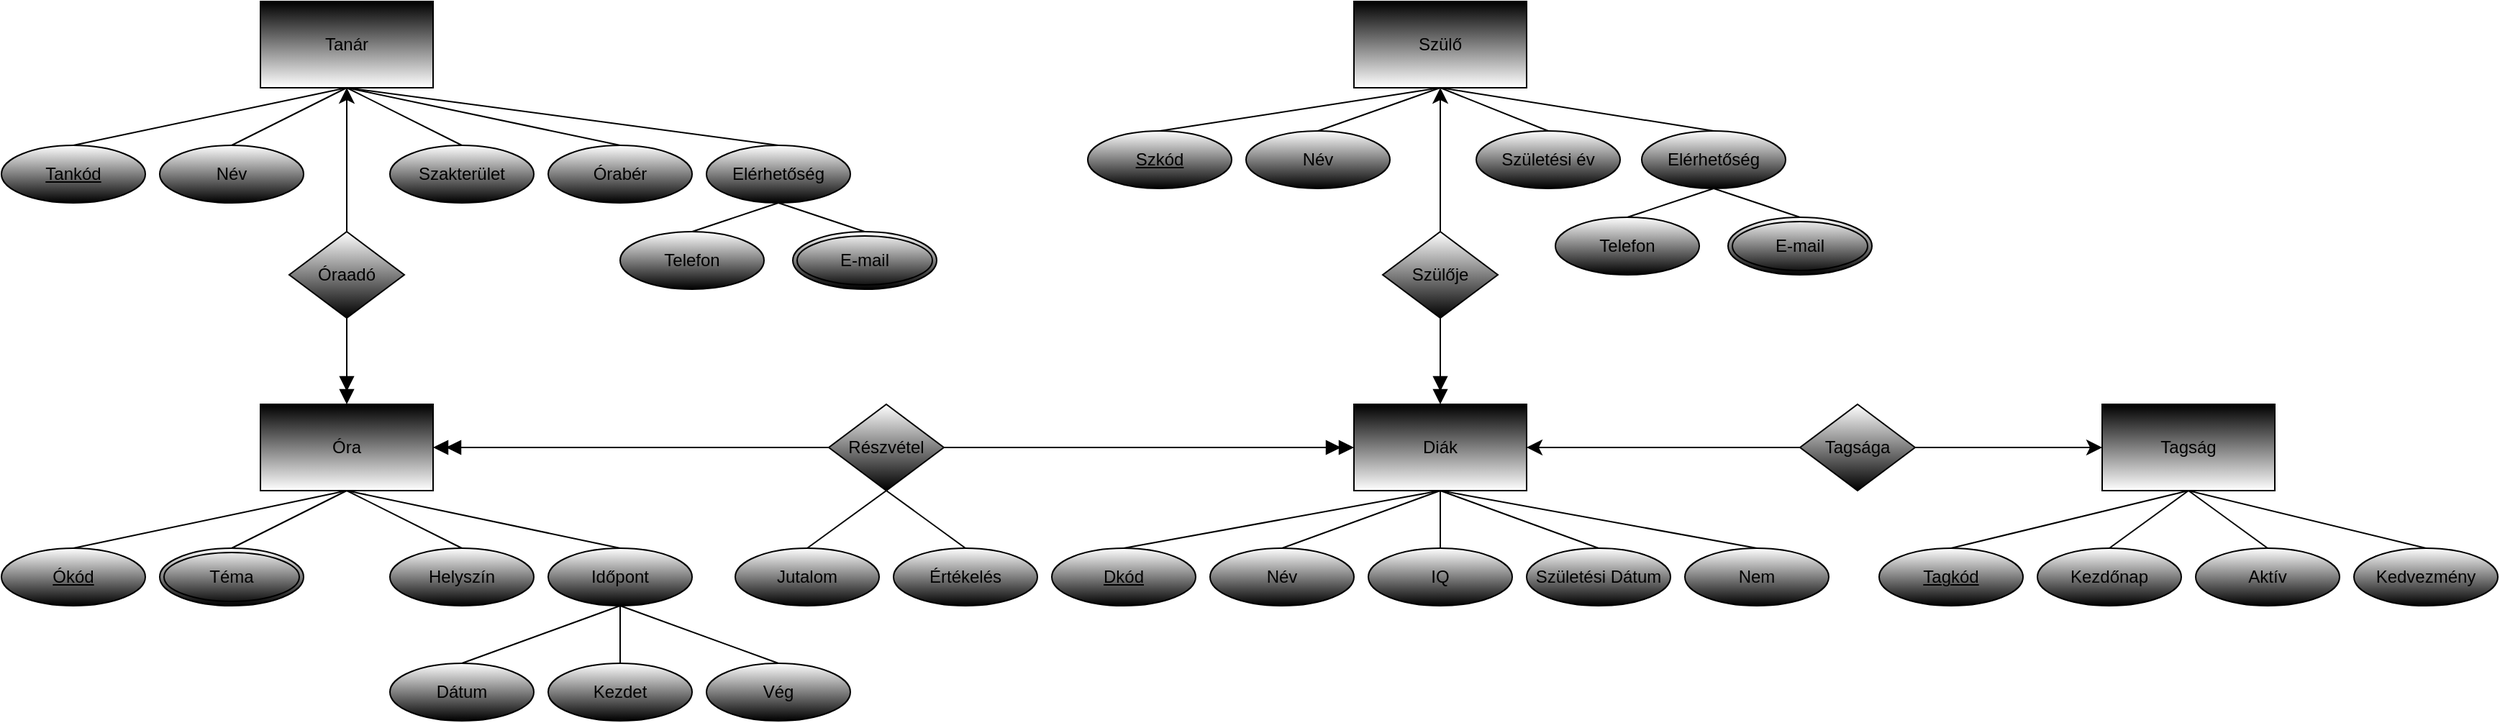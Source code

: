 <mxfile version="24.8.0">
  <diagram name="1 oldal" id="KarcYdm5aWzw--BgmmYA">
    <mxGraphModel dx="1809" dy="997" grid="0" gridSize="10" guides="1" tooltips="1" connect="1" arrows="1" fold="1" page="0" pageScale="1" pageWidth="827" pageHeight="1169" background="#FFFFFF" math="0" shadow="0">
      <root>
        <mxCell id="0" />
        <mxCell id="1" parent="0" />
        <mxCell id="InFlSMVw2ii-MFIWsmZe-2" value="Tanár" style="rounded=0;whiteSpace=wrap;html=1;gradientColor=default;fillColor=default;fillStyle=solid;gradientDirection=north;" parent="1" vertex="1">
          <mxGeometry x="-240" y="-60" width="120" height="60" as="geometry" />
        </mxCell>
        <mxCell id="InFlSMVw2ii-MFIWsmZe-4" value="Óraadó" style="rhombus;whiteSpace=wrap;html=1;gradientColor=default;" parent="1" vertex="1">
          <mxGeometry x="-220" y="100" width="80" height="60" as="geometry" />
        </mxCell>
        <mxCell id="InFlSMVw2ii-MFIWsmZe-5" value="Óra" style="rounded=0;whiteSpace=wrap;html=1;gradientColor=default;fillColor=default;fillStyle=solid;gradientDirection=north;" parent="1" vertex="1">
          <mxGeometry x="-240" y="220" width="120" height="60" as="geometry" />
        </mxCell>
        <mxCell id="InFlSMVw2ii-MFIWsmZe-7" value="" style="endArrow=doubleBlock;html=1;rounded=0;fontSize=12;startSize=8;endSize=8;curved=1;entryX=0.5;entryY=0;entryDx=0;entryDy=0;exitX=0.5;exitY=1;exitDx=0;exitDy=0;endFill=1;" parent="1" source="InFlSMVw2ii-MFIWsmZe-4" target="InFlSMVw2ii-MFIWsmZe-5" edge="1">
          <mxGeometry width="50" height="50" relative="1" as="geometry">
            <mxPoint x="-240" y="130" as="sourcePoint" />
            <mxPoint x="-190" y="80" as="targetPoint" />
          </mxGeometry>
        </mxCell>
        <mxCell id="InFlSMVw2ii-MFIWsmZe-8" value="" style="endArrow=classic;html=1;rounded=0;fontSize=12;startSize=8;endSize=8;curved=1;entryX=0.5;entryY=1;entryDx=0;entryDy=0;exitX=0.5;exitY=0;exitDx=0;exitDy=0;" parent="1" source="InFlSMVw2ii-MFIWsmZe-4" target="InFlSMVw2ii-MFIWsmZe-2" edge="1">
          <mxGeometry width="50" height="50" relative="1" as="geometry">
            <mxPoint x="-240" y="130" as="sourcePoint" />
            <mxPoint x="-190" y="80" as="targetPoint" />
          </mxGeometry>
        </mxCell>
        <mxCell id="InFlSMVw2ii-MFIWsmZe-9" value="Név" style="ellipse;whiteSpace=wrap;html=1;align=center;gradientColor=default;" parent="1" vertex="1">
          <mxGeometry x="-310" y="40" width="100" height="40" as="geometry" />
        </mxCell>
        <mxCell id="InFlSMVw2ii-MFIWsmZe-10" value="Tankód" style="ellipse;whiteSpace=wrap;html=1;align=center;fontStyle=4;gradientColor=default;" parent="1" vertex="1">
          <mxGeometry x="-420" y="40" width="100" height="40" as="geometry" />
        </mxCell>
        <mxCell id="InFlSMVw2ii-MFIWsmZe-11" value="Szakterület" style="ellipse;whiteSpace=wrap;html=1;align=center;gradientColor=default;" parent="1" vertex="1">
          <mxGeometry x="-150" y="40" width="100" height="40" as="geometry" />
        </mxCell>
        <mxCell id="InFlSMVw2ii-MFIWsmZe-12" value="Órabér" style="ellipse;whiteSpace=wrap;html=1;align=center;gradientColor=default;" parent="1" vertex="1">
          <mxGeometry x="-40" y="40" width="100" height="40" as="geometry" />
        </mxCell>
        <mxCell id="InFlSMVw2ii-MFIWsmZe-13" value="Elérhetőség" style="ellipse;whiteSpace=wrap;html=1;align=center;gradientColor=default;" parent="1" vertex="1">
          <mxGeometry x="70" y="40" width="100" height="40" as="geometry" />
        </mxCell>
        <mxCell id="InFlSMVw2ii-MFIWsmZe-15" value="E-mail" style="ellipse;shape=doubleEllipse;margin=3;whiteSpace=wrap;html=1;align=center;gradientColor=default;" parent="1" vertex="1">
          <mxGeometry x="130" y="100" width="100" height="40" as="geometry" />
        </mxCell>
        <mxCell id="InFlSMVw2ii-MFIWsmZe-16" value="Telefon" style="ellipse;whiteSpace=wrap;html=1;align=center;gradientColor=default;" parent="1" vertex="1">
          <mxGeometry x="10" y="100" width="100" height="40" as="geometry" />
        </mxCell>
        <mxCell id="InFlSMVw2ii-MFIWsmZe-17" value="" style="endArrow=none;html=1;rounded=0;fontSize=12;startSize=8;endSize=8;curved=1;entryX=0.5;entryY=1;entryDx=0;entryDy=0;exitX=0.5;exitY=0;exitDx=0;exitDy=0;" parent="1" source="InFlSMVw2ii-MFIWsmZe-9" target="InFlSMVw2ii-MFIWsmZe-2" edge="1">
          <mxGeometry width="50" height="50" relative="1" as="geometry">
            <mxPoint x="-310" y="110" as="sourcePoint" />
            <mxPoint x="-260" y="60" as="targetPoint" />
          </mxGeometry>
        </mxCell>
        <mxCell id="InFlSMVw2ii-MFIWsmZe-18" value="" style="endArrow=none;html=1;rounded=0;fontSize=12;startSize=8;endSize=8;curved=1;entryX=0.5;entryY=1;entryDx=0;entryDy=0;exitX=0.5;exitY=0;exitDx=0;exitDy=0;" parent="1" source="InFlSMVw2ii-MFIWsmZe-10" target="InFlSMVw2ii-MFIWsmZe-2" edge="1">
          <mxGeometry width="50" height="50" relative="1" as="geometry">
            <mxPoint x="-310" y="110" as="sourcePoint" />
            <mxPoint x="-260" y="60" as="targetPoint" />
          </mxGeometry>
        </mxCell>
        <mxCell id="InFlSMVw2ii-MFIWsmZe-19" value="" style="endArrow=none;html=1;rounded=0;fontSize=12;startSize=8;endSize=8;curved=1;entryX=0.5;entryY=1;entryDx=0;entryDy=0;exitX=0.5;exitY=0;exitDx=0;exitDy=0;" parent="1" source="InFlSMVw2ii-MFIWsmZe-11" target="InFlSMVw2ii-MFIWsmZe-2" edge="1">
          <mxGeometry width="50" height="50" relative="1" as="geometry">
            <mxPoint x="-50" y="90" as="sourcePoint" />
            <mxPoint y="40" as="targetPoint" />
          </mxGeometry>
        </mxCell>
        <mxCell id="InFlSMVw2ii-MFIWsmZe-20" value="" style="endArrow=none;html=1;rounded=0;fontSize=12;startSize=8;endSize=8;curved=1;entryX=0.5;entryY=1;entryDx=0;entryDy=0;exitX=0.5;exitY=0;exitDx=0;exitDy=0;" parent="1" source="InFlSMVw2ii-MFIWsmZe-12" target="InFlSMVw2ii-MFIWsmZe-2" edge="1">
          <mxGeometry width="50" height="50" relative="1" as="geometry">
            <mxPoint x="-50" y="90" as="sourcePoint" />
            <mxPoint x="-100" y="10" as="targetPoint" />
          </mxGeometry>
        </mxCell>
        <mxCell id="InFlSMVw2ii-MFIWsmZe-21" value="" style="endArrow=none;html=1;rounded=0;fontSize=12;startSize=8;endSize=8;curved=1;entryX=0.5;entryY=1;entryDx=0;entryDy=0;exitX=0.5;exitY=0;exitDx=0;exitDy=0;" parent="1" source="InFlSMVw2ii-MFIWsmZe-13" target="InFlSMVw2ii-MFIWsmZe-2" edge="1">
          <mxGeometry width="50" height="50" relative="1" as="geometry">
            <mxPoint x="10" y="70" as="sourcePoint" />
            <mxPoint x="60" y="20" as="targetPoint" />
          </mxGeometry>
        </mxCell>
        <mxCell id="InFlSMVw2ii-MFIWsmZe-22" value="" style="endArrow=none;html=1;rounded=0;fontSize=12;startSize=8;endSize=8;curved=1;exitX=0.5;exitY=0;exitDx=0;exitDy=0;entryX=0.5;entryY=1;entryDx=0;entryDy=0;" parent="1" source="InFlSMVw2ii-MFIWsmZe-16" target="InFlSMVw2ii-MFIWsmZe-13" edge="1">
          <mxGeometry width="50" height="50" relative="1" as="geometry">
            <mxPoint x="70" y="100" as="sourcePoint" />
            <mxPoint x="120" y="50" as="targetPoint" />
          </mxGeometry>
        </mxCell>
        <mxCell id="InFlSMVw2ii-MFIWsmZe-23" value="" style="endArrow=none;html=1;rounded=0;fontSize=12;startSize=8;endSize=8;curved=1;entryX=0.5;entryY=1;entryDx=0;entryDy=0;exitX=0.5;exitY=0;exitDx=0;exitDy=0;" parent="1" source="InFlSMVw2ii-MFIWsmZe-15" target="InFlSMVw2ii-MFIWsmZe-13" edge="1">
          <mxGeometry width="50" height="50" relative="1" as="geometry">
            <mxPoint x="70" y="100" as="sourcePoint" />
            <mxPoint x="120" y="50" as="targetPoint" />
          </mxGeometry>
        </mxCell>
        <mxCell id="InFlSMVw2ii-MFIWsmZe-24" value="Ókód" style="ellipse;whiteSpace=wrap;html=1;align=center;fontStyle=4;gradientColor=default;" parent="1" vertex="1">
          <mxGeometry x="-420" y="320" width="100" height="40" as="geometry" />
        </mxCell>
        <mxCell id="InFlSMVw2ii-MFIWsmZe-25" value="Téma" style="ellipse;shape=doubleEllipse;margin=3;whiteSpace=wrap;html=1;align=center;gradientColor=default;" parent="1" vertex="1">
          <mxGeometry x="-310" y="320" width="100" height="40" as="geometry" />
        </mxCell>
        <mxCell id="InFlSMVw2ii-MFIWsmZe-26" value="Helyszín" style="ellipse;whiteSpace=wrap;html=1;align=center;gradientColor=default;" parent="1" vertex="1">
          <mxGeometry x="-150" y="320" width="100" height="40" as="geometry" />
        </mxCell>
        <mxCell id="InFlSMVw2ii-MFIWsmZe-27" value="Időpont" style="ellipse;whiteSpace=wrap;html=1;align=center;gradientColor=default;" parent="1" vertex="1">
          <mxGeometry x="-40" y="320" width="100" height="40" as="geometry" />
        </mxCell>
        <mxCell id="InFlSMVw2ii-MFIWsmZe-28" value="Dátum" style="ellipse;whiteSpace=wrap;html=1;align=center;gradientColor=default;" parent="1" vertex="1">
          <mxGeometry x="-150" y="400" width="100" height="40" as="geometry" />
        </mxCell>
        <mxCell id="InFlSMVw2ii-MFIWsmZe-29" value="Kezdet" style="ellipse;whiteSpace=wrap;html=1;align=center;gradientColor=default;" parent="1" vertex="1">
          <mxGeometry x="-40" y="400" width="100" height="40" as="geometry" />
        </mxCell>
        <mxCell id="InFlSMVw2ii-MFIWsmZe-30" value="Vég" style="ellipse;whiteSpace=wrap;html=1;align=center;gradientColor=default;" parent="1" vertex="1">
          <mxGeometry x="70" y="400" width="100" height="40" as="geometry" />
        </mxCell>
        <mxCell id="InFlSMVw2ii-MFIWsmZe-31" value="" style="endArrow=none;html=1;rounded=0;fontSize=12;startSize=8;endSize=8;curved=1;entryX=0.5;entryY=1;entryDx=0;entryDy=0;exitX=0.5;exitY=0;exitDx=0;exitDy=0;" parent="1" source="InFlSMVw2ii-MFIWsmZe-28" target="InFlSMVw2ii-MFIWsmZe-27" edge="1">
          <mxGeometry width="50" height="50" relative="1" as="geometry">
            <mxPoint x="-90" y="280" as="sourcePoint" />
            <mxPoint x="-40" y="230" as="targetPoint" />
          </mxGeometry>
        </mxCell>
        <mxCell id="InFlSMVw2ii-MFIWsmZe-32" value="" style="endArrow=none;html=1;rounded=0;fontSize=12;startSize=8;endSize=8;curved=1;entryX=0.5;entryY=1;entryDx=0;entryDy=0;exitX=0.5;exitY=0;exitDx=0;exitDy=0;" parent="1" source="InFlSMVw2ii-MFIWsmZe-29" target="InFlSMVw2ii-MFIWsmZe-27" edge="1">
          <mxGeometry width="50" height="50" relative="1" as="geometry">
            <mxPoint x="-90" y="280" as="sourcePoint" />
            <mxPoint x="-40" y="230" as="targetPoint" />
          </mxGeometry>
        </mxCell>
        <mxCell id="InFlSMVw2ii-MFIWsmZe-33" value="" style="endArrow=none;html=1;rounded=0;fontSize=12;startSize=8;endSize=8;curved=1;entryX=0.5;entryY=1;entryDx=0;entryDy=0;exitX=0.5;exitY=0;exitDx=0;exitDy=0;" parent="1" source="InFlSMVw2ii-MFIWsmZe-30" target="InFlSMVw2ii-MFIWsmZe-27" edge="1">
          <mxGeometry width="50" height="50" relative="1" as="geometry">
            <mxPoint x="-90" y="280" as="sourcePoint" />
            <mxPoint x="-40" y="230" as="targetPoint" />
          </mxGeometry>
        </mxCell>
        <mxCell id="InFlSMVw2ii-MFIWsmZe-34" value="" style="endArrow=none;html=1;rounded=0;fontSize=12;startSize=8;endSize=8;curved=1;entryX=0.5;entryY=0;entryDx=0;entryDy=0;exitX=0.5;exitY=1;exitDx=0;exitDy=0;" parent="1" source="InFlSMVw2ii-MFIWsmZe-5" target="InFlSMVw2ii-MFIWsmZe-24" edge="1">
          <mxGeometry width="50" height="50" relative="1" as="geometry">
            <mxPoint x="-230" y="310" as="sourcePoint" />
            <mxPoint x="-180" y="260" as="targetPoint" />
          </mxGeometry>
        </mxCell>
        <mxCell id="InFlSMVw2ii-MFIWsmZe-35" value="" style="endArrow=none;html=1;rounded=0;fontSize=12;startSize=8;endSize=8;curved=1;entryX=0.5;entryY=1;entryDx=0;entryDy=0;exitX=0.5;exitY=0;exitDx=0;exitDy=0;" parent="1" source="InFlSMVw2ii-MFIWsmZe-25" target="InFlSMVw2ii-MFIWsmZe-5" edge="1">
          <mxGeometry width="50" height="50" relative="1" as="geometry">
            <mxPoint x="-230" y="310" as="sourcePoint" />
            <mxPoint x="-180" y="260" as="targetPoint" />
          </mxGeometry>
        </mxCell>
        <mxCell id="InFlSMVw2ii-MFIWsmZe-36" value="" style="endArrow=none;html=1;rounded=0;fontSize=12;startSize=8;endSize=8;curved=1;entryX=0.5;entryY=1;entryDx=0;entryDy=0;exitX=0.5;exitY=0;exitDx=0;exitDy=0;" parent="1" source="InFlSMVw2ii-MFIWsmZe-26" target="InFlSMVw2ii-MFIWsmZe-5" edge="1">
          <mxGeometry width="50" height="50" relative="1" as="geometry">
            <mxPoint x="-230" y="310" as="sourcePoint" />
            <mxPoint x="-180" y="260" as="targetPoint" />
          </mxGeometry>
        </mxCell>
        <mxCell id="InFlSMVw2ii-MFIWsmZe-37" value="" style="endArrow=none;html=1;rounded=0;fontSize=12;startSize=8;endSize=8;curved=1;entryX=0.5;entryY=1;entryDx=0;entryDy=0;exitX=0.5;exitY=0;exitDx=0;exitDy=0;" parent="1" source="InFlSMVw2ii-MFIWsmZe-27" target="InFlSMVw2ii-MFIWsmZe-5" edge="1">
          <mxGeometry width="50" height="50" relative="1" as="geometry">
            <mxPoint x="-230" y="310" as="sourcePoint" />
            <mxPoint x="-180" y="260" as="targetPoint" />
          </mxGeometry>
        </mxCell>
        <mxCell id="InFlSMVw2ii-MFIWsmZe-38" value="Részvétel" style="rhombus;whiteSpace=wrap;html=1;gradientColor=default;" parent="1" vertex="1">
          <mxGeometry x="155" y="220" width="80" height="60" as="geometry" />
        </mxCell>
        <mxCell id="InFlSMVw2ii-MFIWsmZe-39" value="Jutalom" style="ellipse;whiteSpace=wrap;html=1;align=center;gradientColor=default;" parent="1" vertex="1">
          <mxGeometry x="90" y="320" width="100" height="40" as="geometry" />
        </mxCell>
        <mxCell id="InFlSMVw2ii-MFIWsmZe-40" value="Értékelés" style="ellipse;whiteSpace=wrap;html=1;align=center;gradientColor=default;" parent="1" vertex="1">
          <mxGeometry x="200" y="320" width="100" height="40" as="geometry" />
        </mxCell>
        <mxCell id="InFlSMVw2ii-MFIWsmZe-41" value="Diák" style="rounded=0;whiteSpace=wrap;html=1;gradientColor=default;fillColor=default;fillStyle=solid;gradientDirection=north;" parent="1" vertex="1">
          <mxGeometry x="520" y="220" width="120" height="60" as="geometry" />
        </mxCell>
        <mxCell id="InFlSMVw2ii-MFIWsmZe-42" value="Dkód" style="ellipse;whiteSpace=wrap;html=1;align=center;fontStyle=4;gradientColor=default;" parent="1" vertex="1">
          <mxGeometry x="310" y="320" width="100" height="40" as="geometry" />
        </mxCell>
        <mxCell id="InFlSMVw2ii-MFIWsmZe-44" value="Név" style="ellipse;whiteSpace=wrap;html=1;align=center;gradientColor=default;" parent="1" vertex="1">
          <mxGeometry x="420" y="320" width="100" height="40" as="geometry" />
        </mxCell>
        <mxCell id="InFlSMVw2ii-MFIWsmZe-45" value="IQ" style="ellipse;whiteSpace=wrap;html=1;align=center;gradientColor=default;" parent="1" vertex="1">
          <mxGeometry x="530" y="320" width="100" height="40" as="geometry" />
        </mxCell>
        <mxCell id="InFlSMVw2ii-MFIWsmZe-46" value="Születési Dátum" style="ellipse;whiteSpace=wrap;html=1;align=center;gradientColor=default;" parent="1" vertex="1">
          <mxGeometry x="640" y="320" width="100" height="40" as="geometry" />
        </mxCell>
        <mxCell id="InFlSMVw2ii-MFIWsmZe-47" value="Nem" style="ellipse;whiteSpace=wrap;html=1;align=center;gradientColor=default;" parent="1" vertex="1">
          <mxGeometry x="750" y="320" width="100" height="40" as="geometry" />
        </mxCell>
        <mxCell id="InFlSMVw2ii-MFIWsmZe-48" value="" style="endArrow=none;html=1;rounded=0;fontSize=12;startSize=8;endSize=8;curved=1;entryX=0.5;entryY=1;entryDx=0;entryDy=0;exitX=0.5;exitY=0;exitDx=0;exitDy=0;" parent="1" source="InFlSMVw2ii-MFIWsmZe-39" target="InFlSMVw2ii-MFIWsmZe-38" edge="1">
          <mxGeometry width="50" height="50" relative="1" as="geometry">
            <mxPoint x="115" y="310" as="sourcePoint" />
            <mxPoint x="165" y="260" as="targetPoint" />
          </mxGeometry>
        </mxCell>
        <mxCell id="InFlSMVw2ii-MFIWsmZe-49" value="" style="endArrow=none;html=1;rounded=0;fontSize=12;startSize=8;endSize=8;curved=1;entryX=0.5;entryY=1;entryDx=0;entryDy=0;exitX=0.5;exitY=0;exitDx=0;exitDy=0;" parent="1" source="InFlSMVw2ii-MFIWsmZe-40" target="InFlSMVw2ii-MFIWsmZe-38" edge="1">
          <mxGeometry width="50" height="50" relative="1" as="geometry">
            <mxPoint x="115" y="310" as="sourcePoint" />
            <mxPoint x="165" y="260" as="targetPoint" />
          </mxGeometry>
        </mxCell>
        <mxCell id="InFlSMVw2ii-MFIWsmZe-50" value="" style="endArrow=doubleBlock;html=1;rounded=0;fontSize=12;startSize=8;endSize=8;curved=1;entryX=1;entryY=0.5;entryDx=0;entryDy=0;exitX=0;exitY=0.5;exitDx=0;exitDy=0;endFill=1;" parent="1" source="InFlSMVw2ii-MFIWsmZe-38" target="InFlSMVw2ii-MFIWsmZe-5" edge="1">
          <mxGeometry width="50" height="50" relative="1" as="geometry">
            <mxPoint x="130" y="310" as="sourcePoint" />
            <mxPoint x="180" y="260" as="targetPoint" />
          </mxGeometry>
        </mxCell>
        <mxCell id="InFlSMVw2ii-MFIWsmZe-51" value="" style="endArrow=doubleBlock;html=1;rounded=0;fontSize=12;startSize=8;endSize=8;curved=1;entryX=0;entryY=0.5;entryDx=0;entryDy=0;exitX=1;exitY=0.5;exitDx=0;exitDy=0;endFill=1;" parent="1" source="InFlSMVw2ii-MFIWsmZe-38" target="InFlSMVw2ii-MFIWsmZe-41" edge="1">
          <mxGeometry width="50" height="50" relative="1" as="geometry">
            <mxPoint x="400" y="280" as="sourcePoint" />
            <mxPoint x="450" y="230" as="targetPoint" />
          </mxGeometry>
        </mxCell>
        <mxCell id="InFlSMVw2ii-MFIWsmZe-52" value="" style="endArrow=none;html=1;rounded=0;fontSize=12;startSize=8;endSize=8;curved=1;entryX=0.5;entryY=0;entryDx=0;entryDy=0;exitX=0.5;exitY=1;exitDx=0;exitDy=0;" parent="1" source="InFlSMVw2ii-MFIWsmZe-41" target="InFlSMVw2ii-MFIWsmZe-42" edge="1">
          <mxGeometry width="50" height="50" relative="1" as="geometry">
            <mxPoint x="580" y="260" as="sourcePoint" />
            <mxPoint x="630" y="210" as="targetPoint" />
          </mxGeometry>
        </mxCell>
        <mxCell id="InFlSMVw2ii-MFIWsmZe-53" value="" style="endArrow=none;html=1;rounded=0;fontSize=12;startSize=8;endSize=8;curved=1;entryX=0.5;entryY=1;entryDx=0;entryDy=0;exitX=0.5;exitY=0;exitDx=0;exitDy=0;" parent="1" source="InFlSMVw2ii-MFIWsmZe-44" target="InFlSMVw2ii-MFIWsmZe-41" edge="1">
          <mxGeometry width="50" height="50" relative="1" as="geometry">
            <mxPoint x="580" y="260" as="sourcePoint" />
            <mxPoint x="630" y="210" as="targetPoint" />
          </mxGeometry>
        </mxCell>
        <mxCell id="InFlSMVw2ii-MFIWsmZe-54" value="" style="endArrow=none;html=1;rounded=0;fontSize=12;startSize=8;endSize=8;curved=1;entryX=0.5;entryY=0;entryDx=0;entryDy=0;exitX=0.5;exitY=1;exitDx=0;exitDy=0;" parent="1" source="InFlSMVw2ii-MFIWsmZe-41" target="InFlSMVw2ii-MFIWsmZe-45" edge="1">
          <mxGeometry width="50" height="50" relative="1" as="geometry">
            <mxPoint x="600" y="300" as="sourcePoint" />
            <mxPoint x="630" y="250" as="targetPoint" />
          </mxGeometry>
        </mxCell>
        <mxCell id="InFlSMVw2ii-MFIWsmZe-55" value="" style="endArrow=none;html=1;rounded=0;fontSize=12;startSize=8;endSize=8;curved=1;entryX=0.5;entryY=1;entryDx=0;entryDy=0;exitX=0.5;exitY=0;exitDx=0;exitDy=0;" parent="1" source="InFlSMVw2ii-MFIWsmZe-46" target="InFlSMVw2ii-MFIWsmZe-41" edge="1">
          <mxGeometry width="50" height="50" relative="1" as="geometry">
            <mxPoint x="700" y="310" as="sourcePoint" />
            <mxPoint x="750" y="260" as="targetPoint" />
          </mxGeometry>
        </mxCell>
        <mxCell id="InFlSMVw2ii-MFIWsmZe-57" value="" style="endArrow=none;html=1;rounded=0;fontSize=12;startSize=8;endSize=8;curved=1;entryX=0.5;entryY=1;entryDx=0;entryDy=0;exitX=0.5;exitY=0;exitDx=0;exitDy=0;" parent="1" source="InFlSMVw2ii-MFIWsmZe-47" target="InFlSMVw2ii-MFIWsmZe-41" edge="1">
          <mxGeometry width="50" height="50" relative="1" as="geometry">
            <mxPoint x="590" y="260" as="sourcePoint" />
            <mxPoint x="640" y="210" as="targetPoint" />
          </mxGeometry>
        </mxCell>
        <mxCell id="InFlSMVw2ii-MFIWsmZe-58" value="Szülője" style="rhombus;whiteSpace=wrap;html=1;gradientColor=default;" parent="1" vertex="1">
          <mxGeometry x="540" y="100" width="80" height="60" as="geometry" />
        </mxCell>
        <mxCell id="InFlSMVw2ii-MFIWsmZe-59" value="Tagsága" style="rhombus;whiteSpace=wrap;html=1;gradientColor=default;" parent="1" vertex="1">
          <mxGeometry x="830" y="220" width="80" height="60" as="geometry" />
        </mxCell>
        <mxCell id="InFlSMVw2ii-MFIWsmZe-60" value="Szülő" style="rounded=0;whiteSpace=wrap;html=1;gradientColor=default;fillColor=default;fillStyle=solid;gradientDirection=north;" parent="1" vertex="1">
          <mxGeometry x="520" y="-60" width="120" height="60" as="geometry" />
        </mxCell>
        <mxCell id="InFlSMVw2ii-MFIWsmZe-61" value="Tagság" style="rounded=0;whiteSpace=wrap;html=1;gradientColor=default;fillColor=default;fillStyle=solid;gradientDirection=north;" parent="1" vertex="1">
          <mxGeometry x="1040" y="220" width="120" height="60" as="geometry" />
        </mxCell>
        <mxCell id="InFlSMVw2ii-MFIWsmZe-62" value="Tagkód" style="ellipse;whiteSpace=wrap;html=1;align=center;fontStyle=4;gradientColor=default;" parent="1" vertex="1">
          <mxGeometry x="885" y="320" width="100" height="40" as="geometry" />
        </mxCell>
        <mxCell id="InFlSMVw2ii-MFIWsmZe-63" value="Kezdőnap" style="ellipse;whiteSpace=wrap;html=1;align=center;gradientColor=default;" parent="1" vertex="1">
          <mxGeometry x="995" y="320" width="100" height="40" as="geometry" />
        </mxCell>
        <mxCell id="InFlSMVw2ii-MFIWsmZe-64" value="Aktív" style="ellipse;whiteSpace=wrap;html=1;align=center;gradientColor=default;" parent="1" vertex="1">
          <mxGeometry x="1105" y="320" width="100" height="40" as="geometry" />
        </mxCell>
        <mxCell id="InFlSMVw2ii-MFIWsmZe-65" value="Kedvezmény" style="ellipse;whiteSpace=wrap;html=1;align=center;gradientColor=default;" parent="1" vertex="1">
          <mxGeometry x="1215" y="320" width="100" height="40" as="geometry" />
        </mxCell>
        <mxCell id="InFlSMVw2ii-MFIWsmZe-67" value="" style="endArrow=none;html=1;rounded=0;fontSize=12;startSize=8;endSize=8;curved=1;entryX=0.5;entryY=1;entryDx=0;entryDy=0;exitX=0.5;exitY=0;exitDx=0;exitDy=0;" parent="1" source="InFlSMVw2ii-MFIWsmZe-62" target="InFlSMVw2ii-MFIWsmZe-61" edge="1">
          <mxGeometry width="50" height="50" relative="1" as="geometry">
            <mxPoint x="980" y="280" as="sourcePoint" />
            <mxPoint x="1030" y="230" as="targetPoint" />
          </mxGeometry>
        </mxCell>
        <mxCell id="InFlSMVw2ii-MFIWsmZe-68" value="" style="endArrow=none;html=1;rounded=0;fontSize=12;startSize=8;endSize=8;curved=1;entryX=0.5;entryY=1;entryDx=0;entryDy=0;exitX=0.5;exitY=0;exitDx=0;exitDy=0;" parent="1" source="InFlSMVw2ii-MFIWsmZe-63" target="InFlSMVw2ii-MFIWsmZe-61" edge="1">
          <mxGeometry width="50" height="50" relative="1" as="geometry">
            <mxPoint x="1030" y="280" as="sourcePoint" />
            <mxPoint x="1080" y="230" as="targetPoint" />
          </mxGeometry>
        </mxCell>
        <mxCell id="InFlSMVw2ii-MFIWsmZe-69" value="" style="endArrow=none;html=1;rounded=0;fontSize=12;startSize=8;endSize=8;curved=1;entryX=0.5;entryY=0;entryDx=0;entryDy=0;exitX=0.5;exitY=1;exitDx=0;exitDy=0;" parent="1" source="InFlSMVw2ii-MFIWsmZe-61" target="InFlSMVw2ii-MFIWsmZe-64" edge="1">
          <mxGeometry width="50" height="50" relative="1" as="geometry">
            <mxPoint x="1090" y="290" as="sourcePoint" />
            <mxPoint x="1140" y="240" as="targetPoint" />
          </mxGeometry>
        </mxCell>
        <mxCell id="InFlSMVw2ii-MFIWsmZe-71" value="" style="endArrow=none;html=1;rounded=0;fontSize=12;startSize=8;endSize=8;curved=1;entryX=0.5;entryY=0;entryDx=0;entryDy=0;exitX=0.5;exitY=1;exitDx=0;exitDy=0;" parent="1" source="InFlSMVw2ii-MFIWsmZe-61" target="InFlSMVw2ii-MFIWsmZe-65" edge="1">
          <mxGeometry width="50" height="50" relative="1" as="geometry">
            <mxPoint x="1130" y="290" as="sourcePoint" />
            <mxPoint x="1180" y="240" as="targetPoint" />
          </mxGeometry>
        </mxCell>
        <mxCell id="InFlSMVw2ii-MFIWsmZe-73" value="Név" style="ellipse;whiteSpace=wrap;html=1;align=center;gradientColor=default;" parent="1" vertex="1">
          <mxGeometry x="445" y="30" width="100" height="40" as="geometry" />
        </mxCell>
        <mxCell id="InFlSMVw2ii-MFIWsmZe-74" value="Szkód" style="ellipse;whiteSpace=wrap;html=1;align=center;fontStyle=4;gradientColor=default;" parent="1" vertex="1">
          <mxGeometry x="335" y="30" width="100" height="40" as="geometry" />
        </mxCell>
        <mxCell id="InFlSMVw2ii-MFIWsmZe-75" value="Születési év" style="ellipse;whiteSpace=wrap;html=1;align=center;gradientColor=default;" parent="1" vertex="1">
          <mxGeometry x="605" y="30" width="100" height="40" as="geometry" />
        </mxCell>
        <mxCell id="InFlSMVw2ii-MFIWsmZe-87" value="Elérhetőség" style="ellipse;whiteSpace=wrap;html=1;align=center;gradientColor=default;" parent="1" vertex="1">
          <mxGeometry x="720" y="30" width="100" height="40" as="geometry" />
        </mxCell>
        <mxCell id="InFlSMVw2ii-MFIWsmZe-88" value="E-mail" style="ellipse;shape=doubleEllipse;margin=3;whiteSpace=wrap;html=1;align=center;gradientColor=default;" parent="1" vertex="1">
          <mxGeometry x="780" y="90" width="100" height="40" as="geometry" />
        </mxCell>
        <mxCell id="InFlSMVw2ii-MFIWsmZe-89" value="Telefon" style="ellipse;whiteSpace=wrap;html=1;align=center;gradientColor=default;" parent="1" vertex="1">
          <mxGeometry x="660" y="90" width="100" height="40" as="geometry" />
        </mxCell>
        <mxCell id="InFlSMVw2ii-MFIWsmZe-90" value="" style="endArrow=none;html=1;rounded=0;fontSize=12;startSize=8;endSize=8;curved=1;exitX=0.5;exitY=0;exitDx=0;exitDy=0;entryX=0.5;entryY=1;entryDx=0;entryDy=0;" parent="1" source="InFlSMVw2ii-MFIWsmZe-89" target="InFlSMVw2ii-MFIWsmZe-87" edge="1">
          <mxGeometry width="50" height="50" relative="1" as="geometry">
            <mxPoint x="710" y="90" as="sourcePoint" />
            <mxPoint x="760" y="40" as="targetPoint" />
          </mxGeometry>
        </mxCell>
        <mxCell id="InFlSMVw2ii-MFIWsmZe-91" value="" style="endArrow=none;html=1;rounded=0;fontSize=12;startSize=8;endSize=8;curved=1;entryX=0.5;entryY=1;entryDx=0;entryDy=0;exitX=0.5;exitY=0;exitDx=0;exitDy=0;" parent="1" source="InFlSMVw2ii-MFIWsmZe-88" target="InFlSMVw2ii-MFIWsmZe-87" edge="1">
          <mxGeometry width="50" height="50" relative="1" as="geometry">
            <mxPoint x="710" y="90" as="sourcePoint" />
            <mxPoint x="760" y="40" as="targetPoint" />
          </mxGeometry>
        </mxCell>
        <mxCell id="InFlSMVw2ii-MFIWsmZe-93" value="" style="endArrow=none;html=1;rounded=0;fontSize=12;startSize=8;endSize=8;curved=1;entryX=0.5;entryY=1;entryDx=0;entryDy=0;exitX=0.5;exitY=0;exitDx=0;exitDy=0;" parent="1" source="InFlSMVw2ii-MFIWsmZe-74" target="InFlSMVw2ii-MFIWsmZe-60" edge="1">
          <mxGeometry width="50" height="50" relative="1" as="geometry">
            <mxPoint x="550" y="70" as="sourcePoint" />
            <mxPoint x="600" y="20" as="targetPoint" />
          </mxGeometry>
        </mxCell>
        <mxCell id="InFlSMVw2ii-MFIWsmZe-95" value="" style="endArrow=none;html=1;rounded=0;fontSize=12;startSize=8;endSize=8;curved=1;entryX=0.5;entryY=1;entryDx=0;entryDy=0;exitX=0.5;exitY=0;exitDx=0;exitDy=0;" parent="1" source="InFlSMVw2ii-MFIWsmZe-73" target="InFlSMVw2ii-MFIWsmZe-60" edge="1">
          <mxGeometry width="50" height="50" relative="1" as="geometry">
            <mxPoint x="550" y="70" as="sourcePoint" />
            <mxPoint x="600" y="20" as="targetPoint" />
          </mxGeometry>
        </mxCell>
        <mxCell id="InFlSMVw2ii-MFIWsmZe-96" value="" style="endArrow=none;html=1;rounded=0;fontSize=12;startSize=8;endSize=8;curved=1;entryX=0.5;entryY=0;entryDx=0;entryDy=0;exitX=0.5;exitY=1;exitDx=0;exitDy=0;" parent="1" source="InFlSMVw2ii-MFIWsmZe-60" target="InFlSMVw2ii-MFIWsmZe-75" edge="1">
          <mxGeometry width="50" height="50" relative="1" as="geometry">
            <mxPoint x="550" y="70" as="sourcePoint" />
            <mxPoint x="600" y="20" as="targetPoint" />
          </mxGeometry>
        </mxCell>
        <mxCell id="InFlSMVw2ii-MFIWsmZe-97" value="" style="endArrow=none;html=1;rounded=0;fontSize=12;startSize=8;endSize=8;curved=1;entryX=0.5;entryY=1;entryDx=0;entryDy=0;exitX=0.5;exitY=0;exitDx=0;exitDy=0;" parent="1" source="InFlSMVw2ii-MFIWsmZe-87" target="InFlSMVw2ii-MFIWsmZe-60" edge="1">
          <mxGeometry width="50" height="50" relative="1" as="geometry">
            <mxPoint x="550" y="70" as="sourcePoint" />
            <mxPoint x="600" y="20" as="targetPoint" />
          </mxGeometry>
        </mxCell>
        <mxCell id="InFlSMVw2ii-MFIWsmZe-98" value="" style="endArrow=classic;html=1;rounded=0;fontSize=12;startSize=8;endSize=8;curved=1;exitX=0.5;exitY=0;exitDx=0;exitDy=0;endFill=1;" parent="1" source="InFlSMVw2ii-MFIWsmZe-58" edge="1">
          <mxGeometry width="50" height="50" relative="1" as="geometry">
            <mxPoint x="550" y="70" as="sourcePoint" />
            <mxPoint x="580" as="targetPoint" />
          </mxGeometry>
        </mxCell>
        <mxCell id="InFlSMVw2ii-MFIWsmZe-99" value="" style="endArrow=doubleBlock;html=1;rounded=0;fontSize=12;startSize=8;endSize=8;curved=1;entryX=0.5;entryY=0;entryDx=0;entryDy=0;exitX=0.5;exitY=1;exitDx=0;exitDy=0;endFill=1;" parent="1" source="InFlSMVw2ii-MFIWsmZe-58" target="InFlSMVw2ii-MFIWsmZe-41" edge="1">
          <mxGeometry width="50" height="50" relative="1" as="geometry">
            <mxPoint x="550" y="70" as="sourcePoint" />
            <mxPoint x="600" y="20" as="targetPoint" />
          </mxGeometry>
        </mxCell>
        <mxCell id="InFlSMVw2ii-MFIWsmZe-100" value="" style="endArrow=classic;html=1;rounded=0;fontSize=12;startSize=8;endSize=8;curved=1;entryX=1;entryY=0.5;entryDx=0;entryDy=0;exitX=0;exitY=0.5;exitDx=0;exitDy=0;" parent="1" source="InFlSMVw2ii-MFIWsmZe-59" target="InFlSMVw2ii-MFIWsmZe-41" edge="1">
          <mxGeometry width="50" height="50" relative="1" as="geometry">
            <mxPoint x="820" y="240" as="sourcePoint" />
            <mxPoint x="870" y="190" as="targetPoint" />
          </mxGeometry>
        </mxCell>
        <mxCell id="InFlSMVw2ii-MFIWsmZe-101" value="" style="endArrow=classic;html=1;rounded=0;fontSize=12;startSize=8;endSize=8;curved=1;entryX=0;entryY=0.5;entryDx=0;entryDy=0;exitX=1;exitY=0.5;exitDx=0;exitDy=0;" parent="1" source="InFlSMVw2ii-MFIWsmZe-59" target="InFlSMVw2ii-MFIWsmZe-61" edge="1">
          <mxGeometry width="50" height="50" relative="1" as="geometry">
            <mxPoint x="920" y="250" as="sourcePoint" />
            <mxPoint x="970" y="200" as="targetPoint" />
          </mxGeometry>
        </mxCell>
      </root>
    </mxGraphModel>
  </diagram>
</mxfile>
